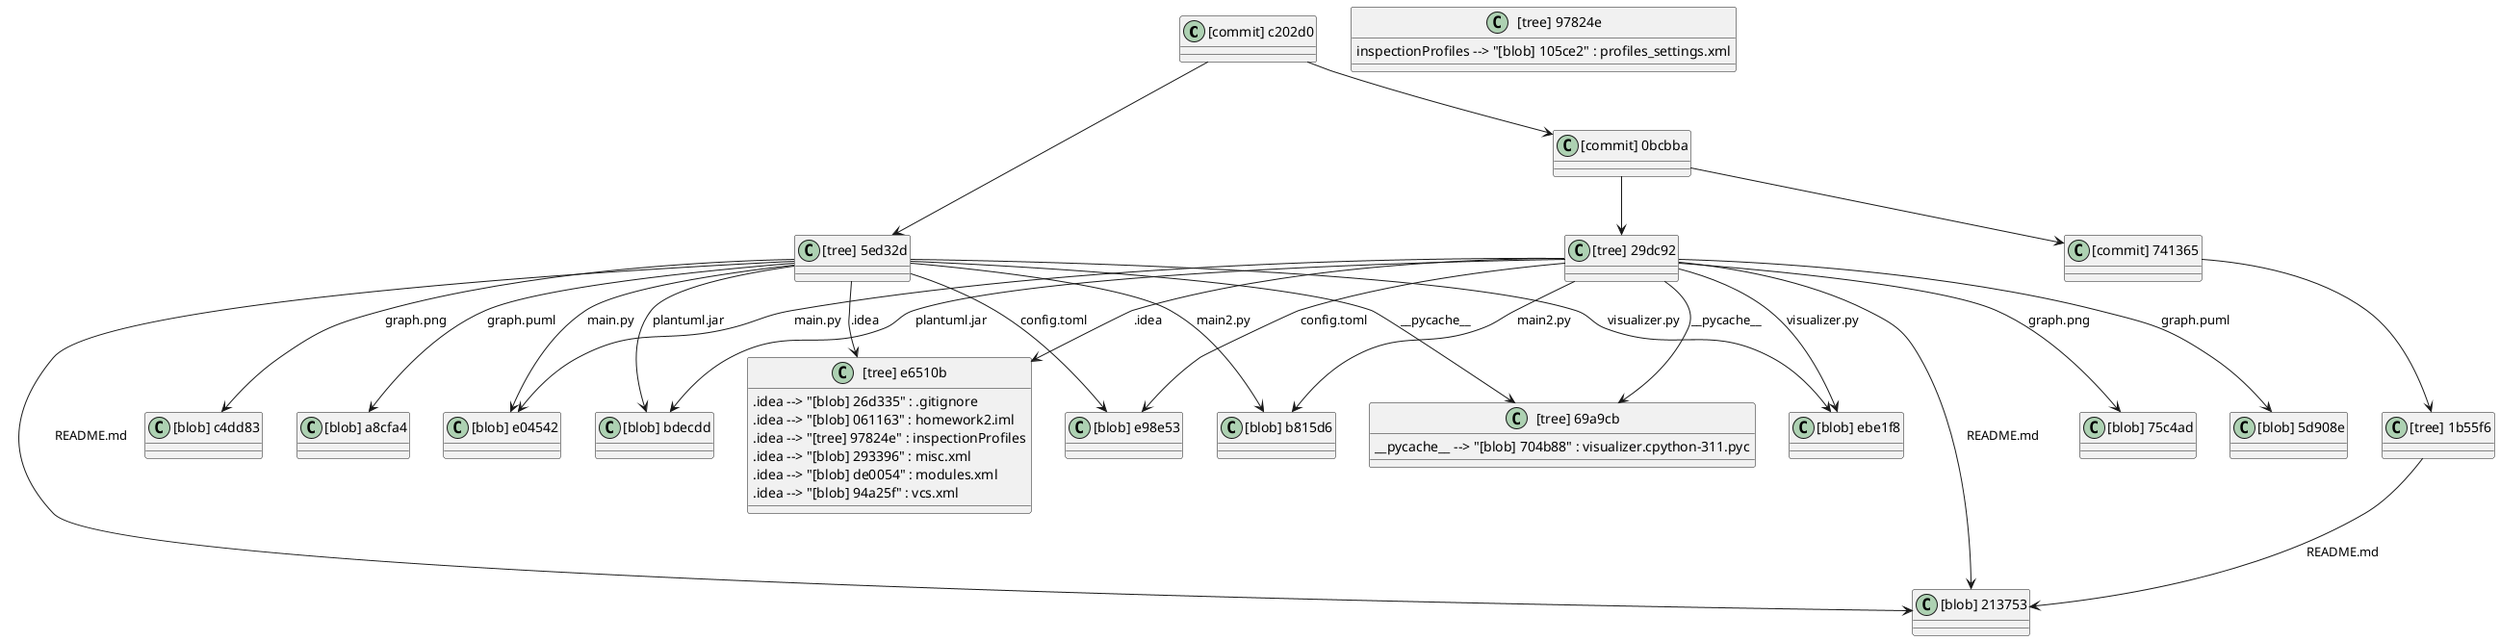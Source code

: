 @startuml
    "[commit] c202d0" --> "[tree] 5ed32d"
    "[tree] 5ed32d" --> "[tree] e6510b" : .idea
    "[tree] e6510b" : .idea --> "[blob] 26d335" : .gitignore
    "[tree] e6510b" : .idea --> "[blob] 061163" : homework2.iml
    "[tree] e6510b" : .idea --> "[tree] 97824e" : inspectionProfiles
    "[tree] 97824e" : inspectionProfiles --> "[blob] 105ce2" : profiles_settings.xml
    "[tree] e6510b" : .idea --> "[blob] 293396" : misc.xml
    "[tree] e6510b" : .idea --> "[blob] de0054" : modules.xml
    "[tree] e6510b" : .idea --> "[blob] 94a25f" : vcs.xml
    "[tree] 5ed32d" --> "[blob] 213753" : README.md
    "[tree] 5ed32d" --> "[tree] 69a9cb" : __pycache__
    "[tree] 69a9cb" : __pycache__ --> "[blob] 704b88" : visualizer.cpython-311.pyc
    "[tree] 5ed32d" --> "[blob] e98e53" : config.toml
    "[tree] 5ed32d" --> "[blob] c4dd83" : graph.png
    "[tree] 5ed32d" --> "[blob] a8cfa4" : graph.puml
    "[tree] 5ed32d" --> "[blob] e04542" : main.py
    "[tree] 5ed32d" --> "[blob] b815d6" : main2.py
    "[tree] 5ed32d" --> "[blob] bdecdd" : plantuml.jar
    "[tree] 5ed32d" --> "[blob] ebe1f8" : visualizer.py
    "[commit] c202d0" --> "[commit] 0bcbba"
    "[commit] 0bcbba" --> "[tree] 29dc92"
    "[tree] 29dc92" --> "[tree] e6510b" : .idea
    "[tree] 29dc92" --> "[blob] 213753" : README.md
    "[tree] 29dc92" --> "[tree] 69a9cb" : __pycache__
    "[tree] 29dc92" --> "[blob] e98e53" : config.toml
    "[tree] 29dc92" --> "[blob] 75c4ad" : graph.png
    "[tree] 29dc92" --> "[blob] 5d908e" : graph.puml
    "[tree] 29dc92" --> "[blob] e04542" : main.py
    "[tree] 29dc92" --> "[blob] b815d6" : main2.py
    "[tree] 29dc92" --> "[blob] bdecdd" : plantuml.jar
    "[tree] 29dc92" --> "[blob] ebe1f8" : visualizer.py
    "[commit] 0bcbba" --> "[commit] 741365"
    "[commit] 741365" --> "[tree] 1b55f6"
    "[tree] 1b55f6" --> "[blob] 213753" : README.md
@enduml